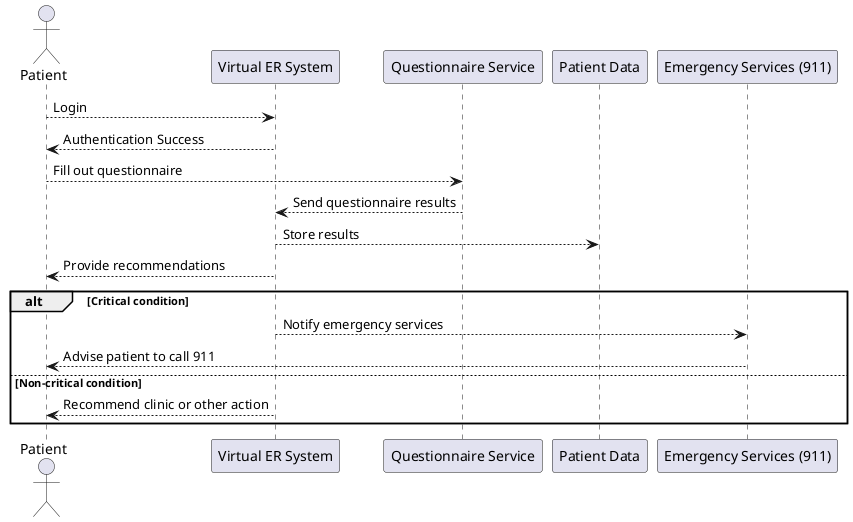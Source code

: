 @startuml CollaborationPatient
actor Patient as P
participant "Virtual ER System" as VERS
participant "Questionnaire Service" as QS
participant "Patient Data" as PD
participant "Emergency Services (911)" as ES

P --> VERS: Login
VERS --> P: Authentication Success
P --> QS: Fill out questionnaire
QS --> VERS: Send questionnaire results
VERS --> PD: Store results
VERS --> P: Provide recommendations

alt Critical condition
  VERS --> ES: Notify emergency services
  ES --> P: Advise patient to call 911
else Non-critical condition
  VERS --> P: Recommend clinic or other action
end
@enduml